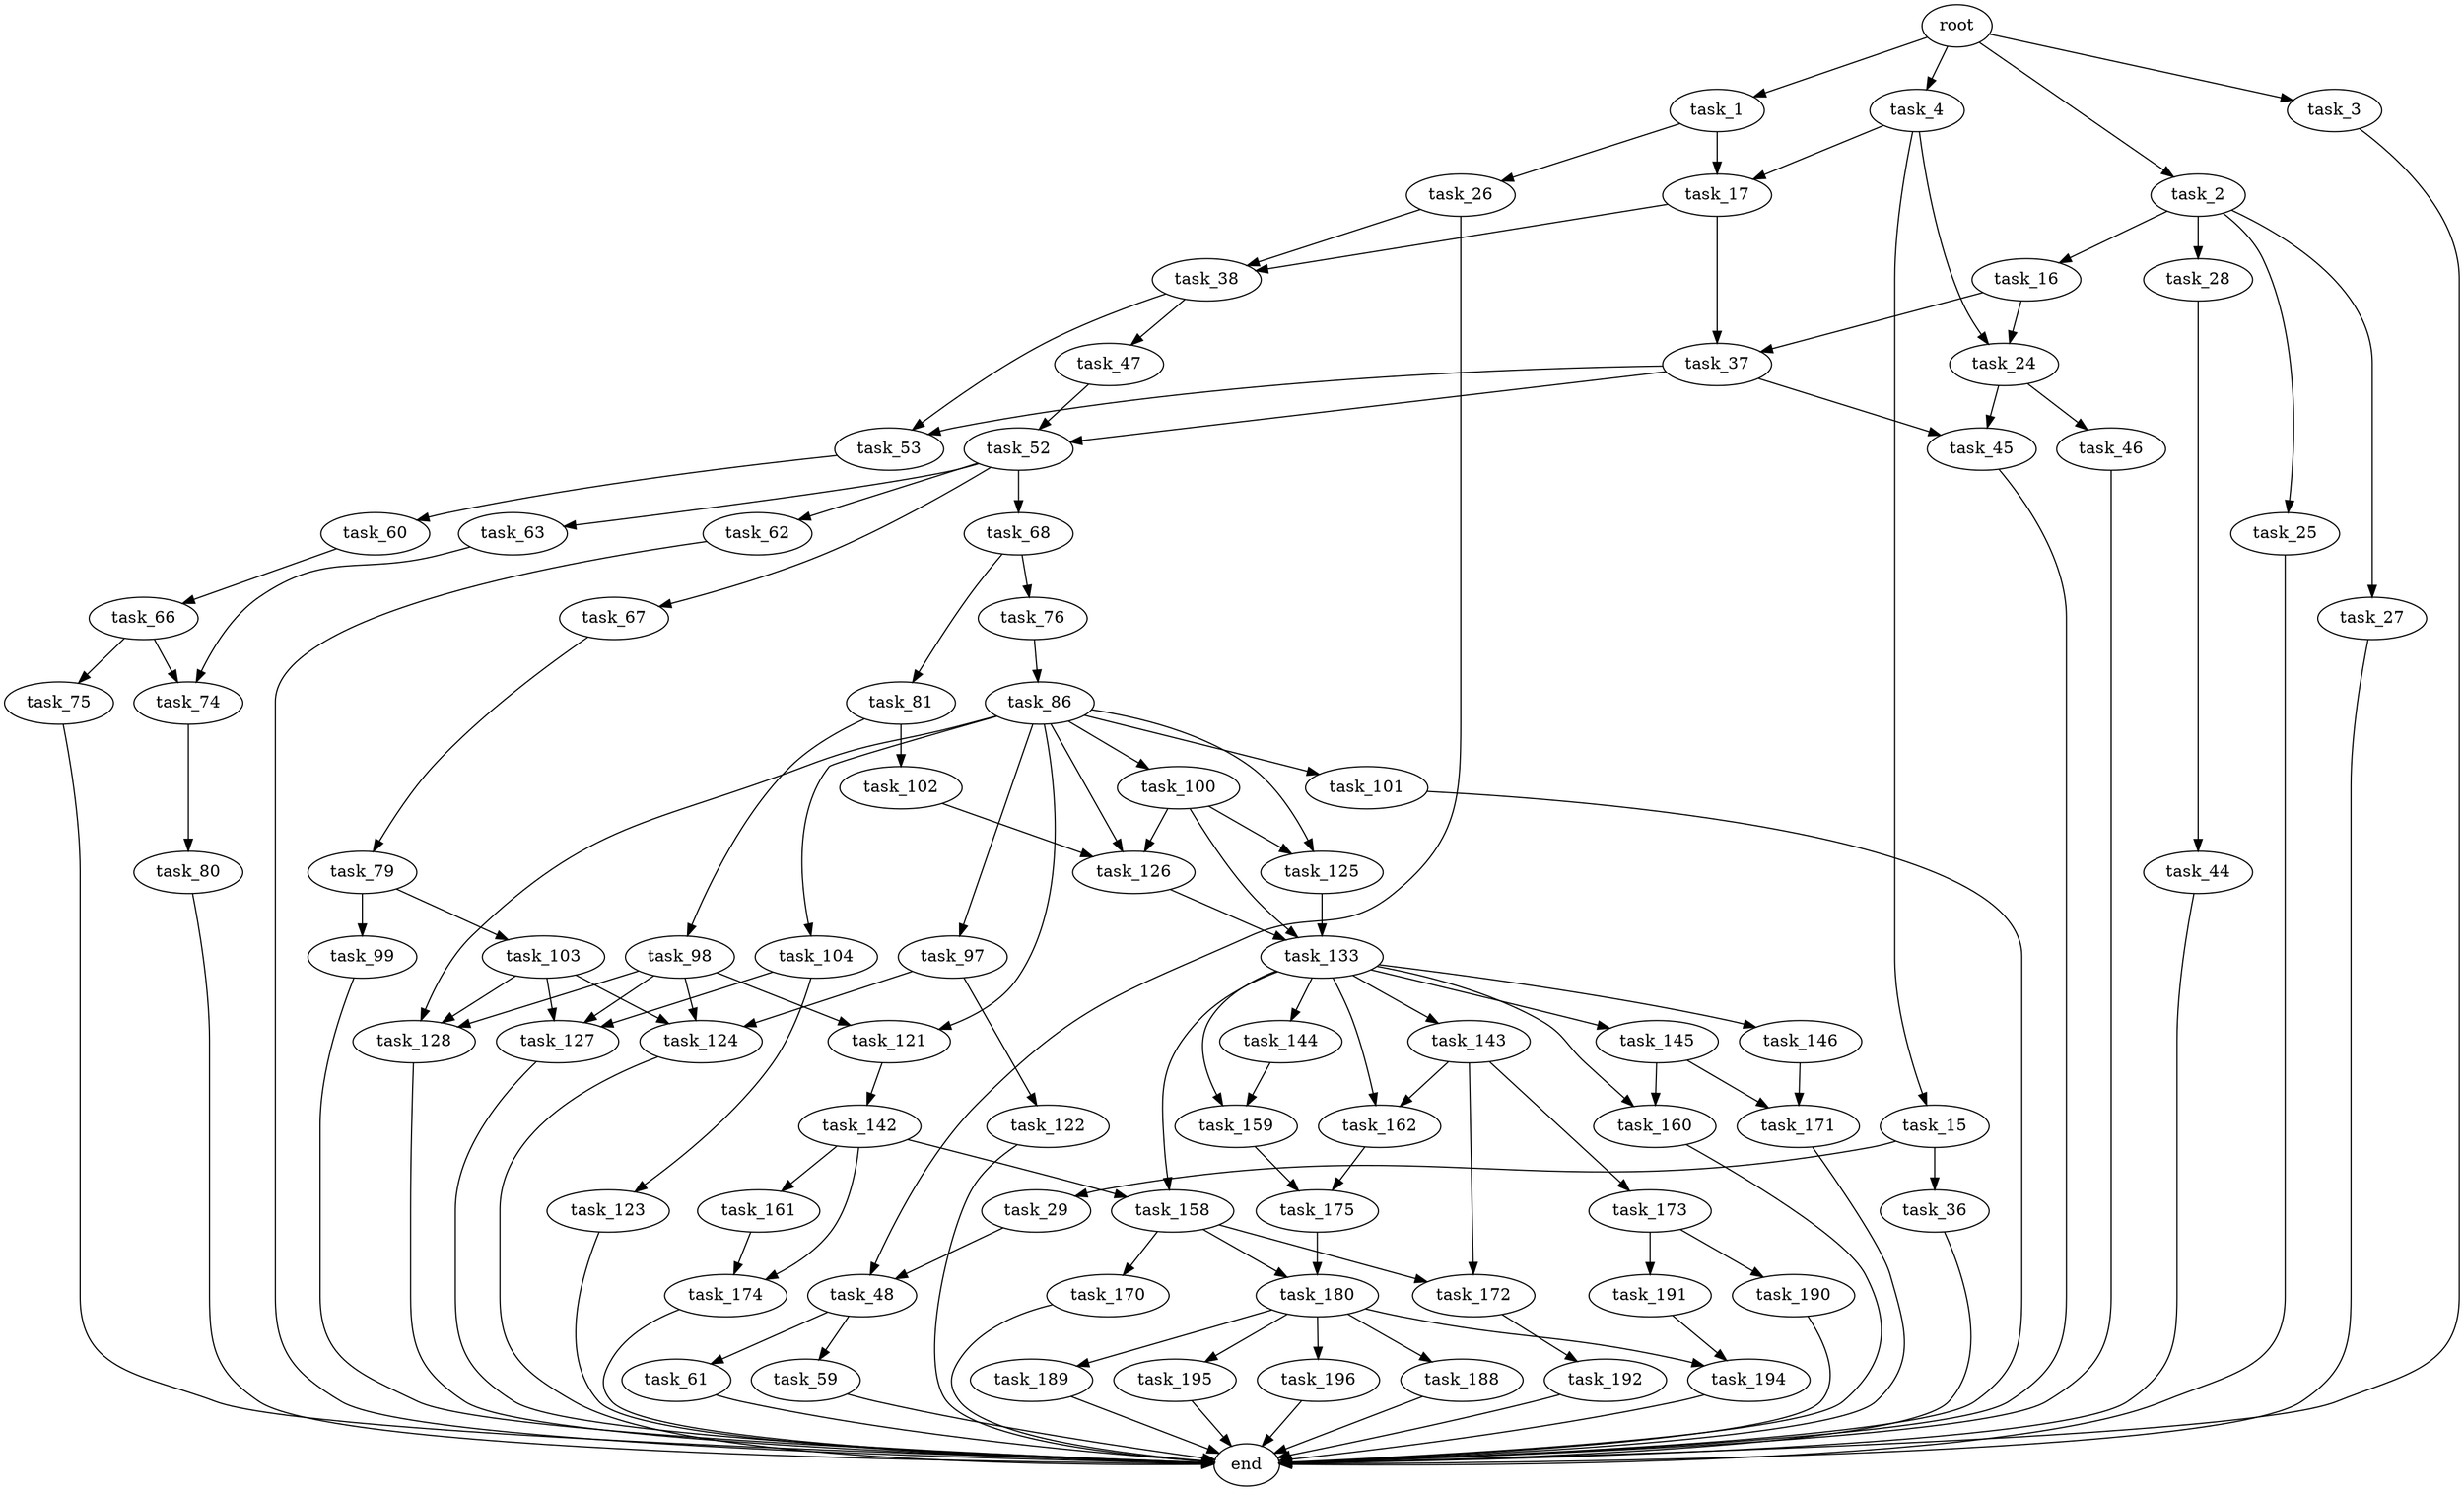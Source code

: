 digraph G {
  root [size="0.000000"];
  task_1 [size="11785806364.000000"];
  task_2 [size="18720420733.000000"];
  task_3 [size="25194225581.000000"];
  task_4 [size="4021391993.000000"];
  task_15 [size="68719476736.000000"];
  task_16 [size="368293445632.000000"];
  task_17 [size="28991029248.000000"];
  task_24 [size="21263991655.000000"];
  task_25 [size="292969271.000000"];
  task_26 [size="1410524758701.000000"];
  task_27 [size="6514889312.000000"];
  task_28 [size="28991029248.000000"];
  task_29 [size="368293445632.000000"];
  task_36 [size="109501097092.000000"];
  task_37 [size="130859996777.000000"];
  task_38 [size="8971159938.000000"];
  task_44 [size="1069574781690.000000"];
  task_45 [size="782757789696.000000"];
  task_46 [size="186385244949.000000"];
  task_47 [size="231928233984.000000"];
  task_48 [size="68719476736.000000"];
  task_52 [size="18726697488.000000"];
  task_53 [size="3411124627.000000"];
  task_59 [size="214913946733.000000"];
  task_60 [size="95626562741.000000"];
  task_61 [size="134217728000.000000"];
  task_62 [size="6536997667.000000"];
  task_63 [size="24982904352.000000"];
  task_66 [size="927624778392.000000"];
  task_67 [size="68719476736.000000"];
  task_68 [size="28991029248.000000"];
  task_74 [size="782757789696.000000"];
  task_75 [size="795606860027.000000"];
  task_76 [size="12784177125.000000"];
  task_79 [size="9755049563.000000"];
  task_80 [size="313187125539.000000"];
  task_81 [size="134217728000.000000"];
  task_86 [size="1073741824000.000000"];
  task_97 [size="54033796235.000000"];
  task_98 [size="12802221091.000000"];
  task_99 [size="782757789696.000000"];
  task_100 [size="782757789696.000000"];
  task_101 [size="35462698361.000000"];
  task_102 [size="15934426674.000000"];
  task_103 [size="782757789696.000000"];
  task_104 [size="278149432516.000000"];
  task_121 [size="1234325511.000000"];
  task_122 [size="549755813888.000000"];
  task_123 [size="290034288109.000000"];
  task_124 [size="1798927427.000000"];
  task_125 [size="31532292623.000000"];
  task_126 [size="134217728000.000000"];
  task_127 [size="28991029248.000000"];
  task_128 [size="797670180240.000000"];
  task_133 [size="378788077558.000000"];
  task_142 [size="311910313289.000000"];
  task_143 [size="13681184936.000000"];
  task_144 [size="21587448993.000000"];
  task_145 [size="5338837740.000000"];
  task_146 [size="549755813888.000000"];
  task_158 [size="541233708094.000000"];
  task_159 [size="8589934592.000000"];
  task_160 [size="437067063033.000000"];
  task_161 [size="28991029248.000000"];
  task_162 [size="18729818809.000000"];
  task_170 [size="8726244486.000000"];
  task_171 [size="52305624581.000000"];
  task_172 [size="231928233984.000000"];
  task_173 [size="28991029248.000000"];
  task_174 [size="764441781295.000000"];
  task_175 [size="4650713171.000000"];
  task_180 [size="70248389701.000000"];
  task_188 [size="8623592464.000000"];
  task_189 [size="782757789696.000000"];
  task_190 [size="8589934592.000000"];
  task_191 [size="782757789696.000000"];
  task_192 [size="81024144750.000000"];
  task_194 [size="275187500.000000"];
  task_195 [size="113076024482.000000"];
  task_196 [size="110630297137.000000"];
  end [size="0.000000"];

  root -> task_1 [size="1.000000"];
  root -> task_2 [size="1.000000"];
  root -> task_3 [size="1.000000"];
  root -> task_4 [size="1.000000"];
  task_1 -> task_17 [size="301989888.000000"];
  task_1 -> task_26 [size="301989888.000000"];
  task_2 -> task_16 [size="679477248.000000"];
  task_2 -> task_25 [size="679477248.000000"];
  task_2 -> task_27 [size="679477248.000000"];
  task_2 -> task_28 [size="679477248.000000"];
  task_3 -> end [size="1.000000"];
  task_4 -> task_15 [size="75497472.000000"];
  task_4 -> task_17 [size="75497472.000000"];
  task_4 -> task_24 [size="75497472.000000"];
  task_15 -> task_29 [size="134217728.000000"];
  task_15 -> task_36 [size="134217728.000000"];
  task_16 -> task_24 [size="411041792.000000"];
  task_16 -> task_37 [size="411041792.000000"];
  task_17 -> task_37 [size="75497472.000000"];
  task_17 -> task_38 [size="75497472.000000"];
  task_24 -> task_45 [size="536870912.000000"];
  task_24 -> task_46 [size="536870912.000000"];
  task_25 -> end [size="1.000000"];
  task_26 -> task_38 [size="838860800.000000"];
  task_26 -> task_48 [size="838860800.000000"];
  task_27 -> end [size="1.000000"];
  task_28 -> task_44 [size="75497472.000000"];
  task_29 -> task_48 [size="411041792.000000"];
  task_36 -> end [size="1.000000"];
  task_37 -> task_45 [size="301989888.000000"];
  task_37 -> task_52 [size="301989888.000000"];
  task_37 -> task_53 [size="301989888.000000"];
  task_38 -> task_47 [size="536870912.000000"];
  task_38 -> task_53 [size="536870912.000000"];
  task_44 -> end [size="1.000000"];
  task_45 -> end [size="1.000000"];
  task_46 -> end [size="1.000000"];
  task_47 -> task_52 [size="301989888.000000"];
  task_48 -> task_59 [size="134217728.000000"];
  task_48 -> task_61 [size="134217728.000000"];
  task_52 -> task_62 [size="301989888.000000"];
  task_52 -> task_63 [size="301989888.000000"];
  task_52 -> task_67 [size="301989888.000000"];
  task_52 -> task_68 [size="301989888.000000"];
  task_53 -> task_60 [size="75497472.000000"];
  task_59 -> end [size="1.000000"];
  task_60 -> task_66 [size="209715200.000000"];
  task_61 -> end [size="1.000000"];
  task_62 -> end [size="1.000000"];
  task_63 -> task_74 [size="411041792.000000"];
  task_66 -> task_74 [size="679477248.000000"];
  task_66 -> task_75 [size="679477248.000000"];
  task_67 -> task_79 [size="134217728.000000"];
  task_68 -> task_76 [size="75497472.000000"];
  task_68 -> task_81 [size="75497472.000000"];
  task_74 -> task_80 [size="679477248.000000"];
  task_75 -> end [size="1.000000"];
  task_76 -> task_86 [size="679477248.000000"];
  task_79 -> task_99 [size="301989888.000000"];
  task_79 -> task_103 [size="301989888.000000"];
  task_80 -> end [size="1.000000"];
  task_81 -> task_98 [size="209715200.000000"];
  task_81 -> task_102 [size="209715200.000000"];
  task_86 -> task_97 [size="838860800.000000"];
  task_86 -> task_100 [size="838860800.000000"];
  task_86 -> task_101 [size="838860800.000000"];
  task_86 -> task_104 [size="838860800.000000"];
  task_86 -> task_121 [size="838860800.000000"];
  task_86 -> task_125 [size="838860800.000000"];
  task_86 -> task_126 [size="838860800.000000"];
  task_86 -> task_128 [size="838860800.000000"];
  task_97 -> task_122 [size="75497472.000000"];
  task_97 -> task_124 [size="75497472.000000"];
  task_98 -> task_121 [size="33554432.000000"];
  task_98 -> task_124 [size="33554432.000000"];
  task_98 -> task_127 [size="33554432.000000"];
  task_98 -> task_128 [size="33554432.000000"];
  task_99 -> end [size="1.000000"];
  task_100 -> task_125 [size="679477248.000000"];
  task_100 -> task_126 [size="679477248.000000"];
  task_100 -> task_133 [size="679477248.000000"];
  task_101 -> end [size="1.000000"];
  task_102 -> task_126 [size="301989888.000000"];
  task_103 -> task_124 [size="679477248.000000"];
  task_103 -> task_127 [size="679477248.000000"];
  task_103 -> task_128 [size="679477248.000000"];
  task_104 -> task_123 [size="838860800.000000"];
  task_104 -> task_127 [size="838860800.000000"];
  task_121 -> task_142 [size="75497472.000000"];
  task_122 -> end [size="1.000000"];
  task_123 -> end [size="1.000000"];
  task_124 -> end [size="1.000000"];
  task_125 -> task_133 [size="679477248.000000"];
  task_126 -> task_133 [size="209715200.000000"];
  task_127 -> end [size="1.000000"];
  task_128 -> end [size="1.000000"];
  task_133 -> task_143 [size="301989888.000000"];
  task_133 -> task_144 [size="301989888.000000"];
  task_133 -> task_145 [size="301989888.000000"];
  task_133 -> task_146 [size="301989888.000000"];
  task_133 -> task_158 [size="301989888.000000"];
  task_133 -> task_159 [size="301989888.000000"];
  task_133 -> task_160 [size="301989888.000000"];
  task_133 -> task_162 [size="301989888.000000"];
  task_142 -> task_158 [size="209715200.000000"];
  task_142 -> task_161 [size="209715200.000000"];
  task_142 -> task_174 [size="209715200.000000"];
  task_143 -> task_162 [size="838860800.000000"];
  task_143 -> task_172 [size="838860800.000000"];
  task_143 -> task_173 [size="838860800.000000"];
  task_144 -> task_159 [size="679477248.000000"];
  task_145 -> task_160 [size="411041792.000000"];
  task_145 -> task_171 [size="411041792.000000"];
  task_146 -> task_171 [size="536870912.000000"];
  task_158 -> task_170 [size="411041792.000000"];
  task_158 -> task_172 [size="411041792.000000"];
  task_158 -> task_180 [size="411041792.000000"];
  task_159 -> task_175 [size="33554432.000000"];
  task_160 -> end [size="1.000000"];
  task_161 -> task_174 [size="75497472.000000"];
  task_162 -> task_175 [size="301989888.000000"];
  task_170 -> end [size="1.000000"];
  task_171 -> end [size="1.000000"];
  task_172 -> task_192 [size="301989888.000000"];
  task_173 -> task_190 [size="75497472.000000"];
  task_173 -> task_191 [size="75497472.000000"];
  task_174 -> end [size="1.000000"];
  task_175 -> task_180 [size="75497472.000000"];
  task_180 -> task_188 [size="75497472.000000"];
  task_180 -> task_189 [size="75497472.000000"];
  task_180 -> task_194 [size="75497472.000000"];
  task_180 -> task_195 [size="75497472.000000"];
  task_180 -> task_196 [size="75497472.000000"];
  task_188 -> end [size="1.000000"];
  task_189 -> end [size="1.000000"];
  task_190 -> end [size="1.000000"];
  task_191 -> task_194 [size="679477248.000000"];
  task_192 -> end [size="1.000000"];
  task_194 -> end [size="1.000000"];
  task_195 -> end [size="1.000000"];
  task_196 -> end [size="1.000000"];
}
